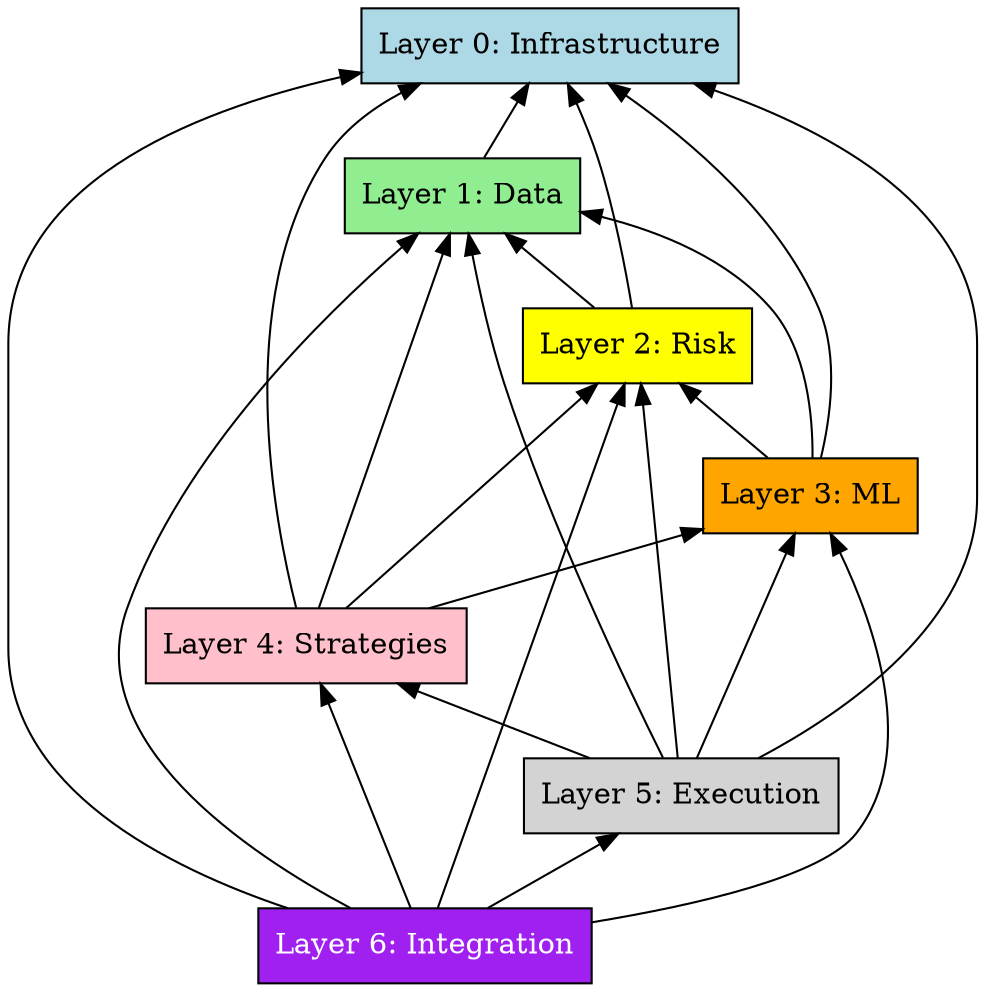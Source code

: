digraph LayerDependencies {
    rankdir=BT;
    node [shape=box, style=filled];
    
    // Define layers
    "Layer 0: Infrastructure" [fillcolor=lightblue];
    "Layer 1: Data" [fillcolor=lightgreen];
    "Layer 2: Risk" [fillcolor=yellow];
    "Layer 3: ML" [fillcolor=orange];
    "Layer 4: Strategies" [fillcolor=pink];
    "Layer 5: Execution" [fillcolor=lightgray];
    "Layer 6: Integration" [fillcolor=purple, fontcolor=white];
    
    // Allowed dependencies (bottom-up)
    "Layer 1: Data" -> "Layer 0: Infrastructure";
    "Layer 2: Risk" -> "Layer 0: Infrastructure";
    "Layer 2: Risk" -> "Layer 1: Data";
    "Layer 3: ML" -> "Layer 0: Infrastructure";
    "Layer 3: ML" -> "Layer 1: Data";
    "Layer 3: ML" -> "Layer 2: Risk";
    "Layer 4: Strategies" -> "Layer 0: Infrastructure";
    "Layer 4: Strategies" -> "Layer 1: Data";
    "Layer 4: Strategies" -> "Layer 2: Risk";
    "Layer 4: Strategies" -> "Layer 3: ML";
    "Layer 5: Execution" -> "Layer 0: Infrastructure";
    "Layer 5: Execution" -> "Layer 1: Data";
    "Layer 5: Execution" -> "Layer 2: Risk";
    "Layer 5: Execution" -> "Layer 3: ML";
    "Layer 5: Execution" -> "Layer 4: Strategies";
    "Layer 6: Integration" -> "Layer 0: Infrastructure";
    "Layer 6: Integration" -> "Layer 1: Data";
    "Layer 6: Integration" -> "Layer 2: Risk";
    "Layer 6: Integration" -> "Layer 3: ML";
    "Layer 6: Integration" -> "Layer 4: Strategies";
    "Layer 6: Integration" -> "Layer 5: Execution";
}
